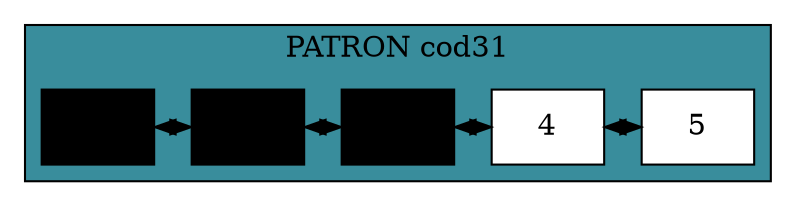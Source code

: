 digraph L{node[shape = box fillcolor = "#FFEDBB" style  = filled]subgraph cluster_p{label= "PATRON cod31"bgcolor = "#398D9C"edge [dir = "both"]celda1[label= "1", fillcolor =black, group = 2 ];celda2[label= "2", fillcolor =black, group = 2 ];celda3[label= "3", fillcolor =black, group = 2 ];celda4[label= "4", fillcolor =white, group = 2 ];celda5[label= "5", fillcolor =white, group = 2 ];celda1->celda2;celda2->celda3;celda3->celda4;celda4->celda5;{rank = same;celda1;celda2;celda3;celda4;celda5;}}}